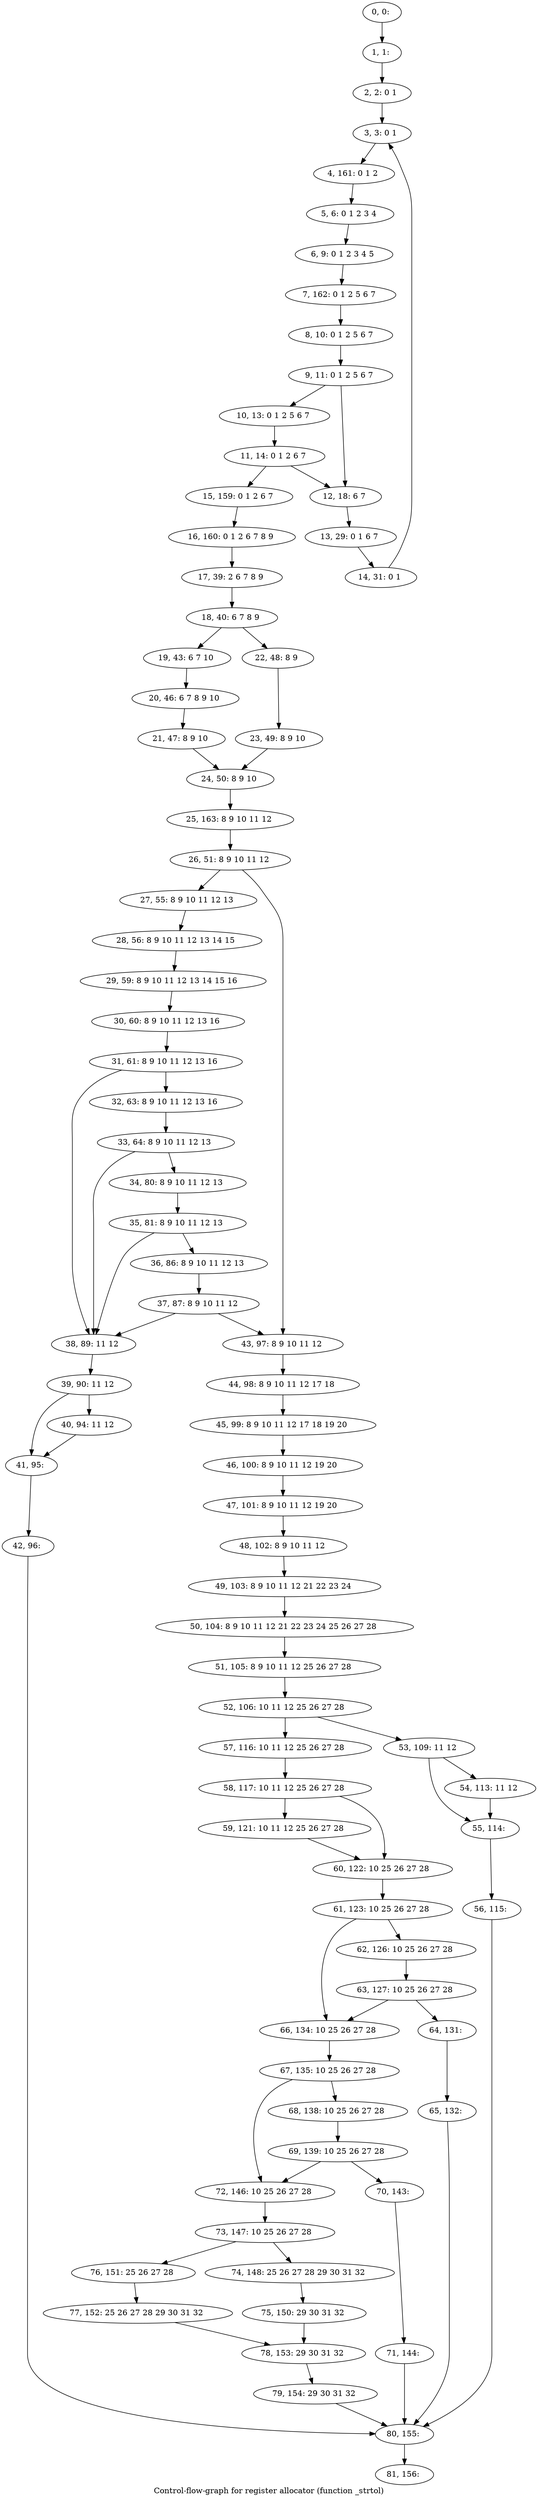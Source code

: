 digraph G {
graph [label="Control-flow-graph for register allocator (function _strtol)"]
0[label="0, 0: "];
1[label="1, 1: "];
2[label="2, 2: 0 1 "];
3[label="3, 3: 0 1 "];
4[label="4, 161: 0 1 2 "];
5[label="5, 6: 0 1 2 3 4 "];
6[label="6, 9: 0 1 2 3 4 5 "];
7[label="7, 162: 0 1 2 5 6 7 "];
8[label="8, 10: 0 1 2 5 6 7 "];
9[label="9, 11: 0 1 2 5 6 7 "];
10[label="10, 13: 0 1 2 5 6 7 "];
11[label="11, 14: 0 1 2 6 7 "];
12[label="12, 18: 6 7 "];
13[label="13, 29: 0 1 6 7 "];
14[label="14, 31: 0 1 "];
15[label="15, 159: 0 1 2 6 7 "];
16[label="16, 160: 0 1 2 6 7 8 9 "];
17[label="17, 39: 2 6 7 8 9 "];
18[label="18, 40: 6 7 8 9 "];
19[label="19, 43: 6 7 10 "];
20[label="20, 46: 6 7 8 9 10 "];
21[label="21, 47: 8 9 10 "];
22[label="22, 48: 8 9 "];
23[label="23, 49: 8 9 10 "];
24[label="24, 50: 8 9 10 "];
25[label="25, 163: 8 9 10 11 12 "];
26[label="26, 51: 8 9 10 11 12 "];
27[label="27, 55: 8 9 10 11 12 13 "];
28[label="28, 56: 8 9 10 11 12 13 14 15 "];
29[label="29, 59: 8 9 10 11 12 13 14 15 16 "];
30[label="30, 60: 8 9 10 11 12 13 16 "];
31[label="31, 61: 8 9 10 11 12 13 16 "];
32[label="32, 63: 8 9 10 11 12 13 16 "];
33[label="33, 64: 8 9 10 11 12 13 "];
34[label="34, 80: 8 9 10 11 12 13 "];
35[label="35, 81: 8 9 10 11 12 13 "];
36[label="36, 86: 8 9 10 11 12 13 "];
37[label="37, 87: 8 9 10 11 12 "];
38[label="38, 89: 11 12 "];
39[label="39, 90: 11 12 "];
40[label="40, 94: 11 12 "];
41[label="41, 95: "];
42[label="42, 96: "];
43[label="43, 97: 8 9 10 11 12 "];
44[label="44, 98: 8 9 10 11 12 17 18 "];
45[label="45, 99: 8 9 10 11 12 17 18 19 20 "];
46[label="46, 100: 8 9 10 11 12 19 20 "];
47[label="47, 101: 8 9 10 11 12 19 20 "];
48[label="48, 102: 8 9 10 11 12 "];
49[label="49, 103: 8 9 10 11 12 21 22 23 24 "];
50[label="50, 104: 8 9 10 11 12 21 22 23 24 25 26 27 28 "];
51[label="51, 105: 8 9 10 11 12 25 26 27 28 "];
52[label="52, 106: 10 11 12 25 26 27 28 "];
53[label="53, 109: 11 12 "];
54[label="54, 113: 11 12 "];
55[label="55, 114: "];
56[label="56, 115: "];
57[label="57, 116: 10 11 12 25 26 27 28 "];
58[label="58, 117: 10 11 12 25 26 27 28 "];
59[label="59, 121: 10 11 12 25 26 27 28 "];
60[label="60, 122: 10 25 26 27 28 "];
61[label="61, 123: 10 25 26 27 28 "];
62[label="62, 126: 10 25 26 27 28 "];
63[label="63, 127: 10 25 26 27 28 "];
64[label="64, 131: "];
65[label="65, 132: "];
66[label="66, 134: 10 25 26 27 28 "];
67[label="67, 135: 10 25 26 27 28 "];
68[label="68, 138: 10 25 26 27 28 "];
69[label="69, 139: 10 25 26 27 28 "];
70[label="70, 143: "];
71[label="71, 144: "];
72[label="72, 146: 10 25 26 27 28 "];
73[label="73, 147: 10 25 26 27 28 "];
74[label="74, 148: 25 26 27 28 29 30 31 32 "];
75[label="75, 150: 29 30 31 32 "];
76[label="76, 151: 25 26 27 28 "];
77[label="77, 152: 25 26 27 28 29 30 31 32 "];
78[label="78, 153: 29 30 31 32 "];
79[label="79, 154: 29 30 31 32 "];
80[label="80, 155: "];
81[label="81, 156: "];
0->1 ;
1->2 ;
2->3 ;
3->4 ;
4->5 ;
5->6 ;
6->7 ;
7->8 ;
8->9 ;
9->10 ;
9->12 ;
10->11 ;
11->12 ;
11->15 ;
12->13 ;
13->14 ;
14->3 ;
15->16 ;
16->17 ;
17->18 ;
18->19 ;
18->22 ;
19->20 ;
20->21 ;
21->24 ;
22->23 ;
23->24 ;
24->25 ;
25->26 ;
26->27 ;
26->43 ;
27->28 ;
28->29 ;
29->30 ;
30->31 ;
31->32 ;
31->38 ;
32->33 ;
33->34 ;
33->38 ;
34->35 ;
35->36 ;
35->38 ;
36->37 ;
37->38 ;
37->43 ;
38->39 ;
39->40 ;
39->41 ;
40->41 ;
41->42 ;
42->80 ;
43->44 ;
44->45 ;
45->46 ;
46->47 ;
47->48 ;
48->49 ;
49->50 ;
50->51 ;
51->52 ;
52->53 ;
52->57 ;
53->54 ;
53->55 ;
54->55 ;
55->56 ;
56->80 ;
57->58 ;
58->59 ;
58->60 ;
59->60 ;
60->61 ;
61->62 ;
61->66 ;
62->63 ;
63->64 ;
63->66 ;
64->65 ;
65->80 ;
66->67 ;
67->68 ;
67->72 ;
68->69 ;
69->70 ;
69->72 ;
70->71 ;
71->80 ;
72->73 ;
73->74 ;
73->76 ;
74->75 ;
75->78 ;
76->77 ;
77->78 ;
78->79 ;
79->80 ;
80->81 ;
}
